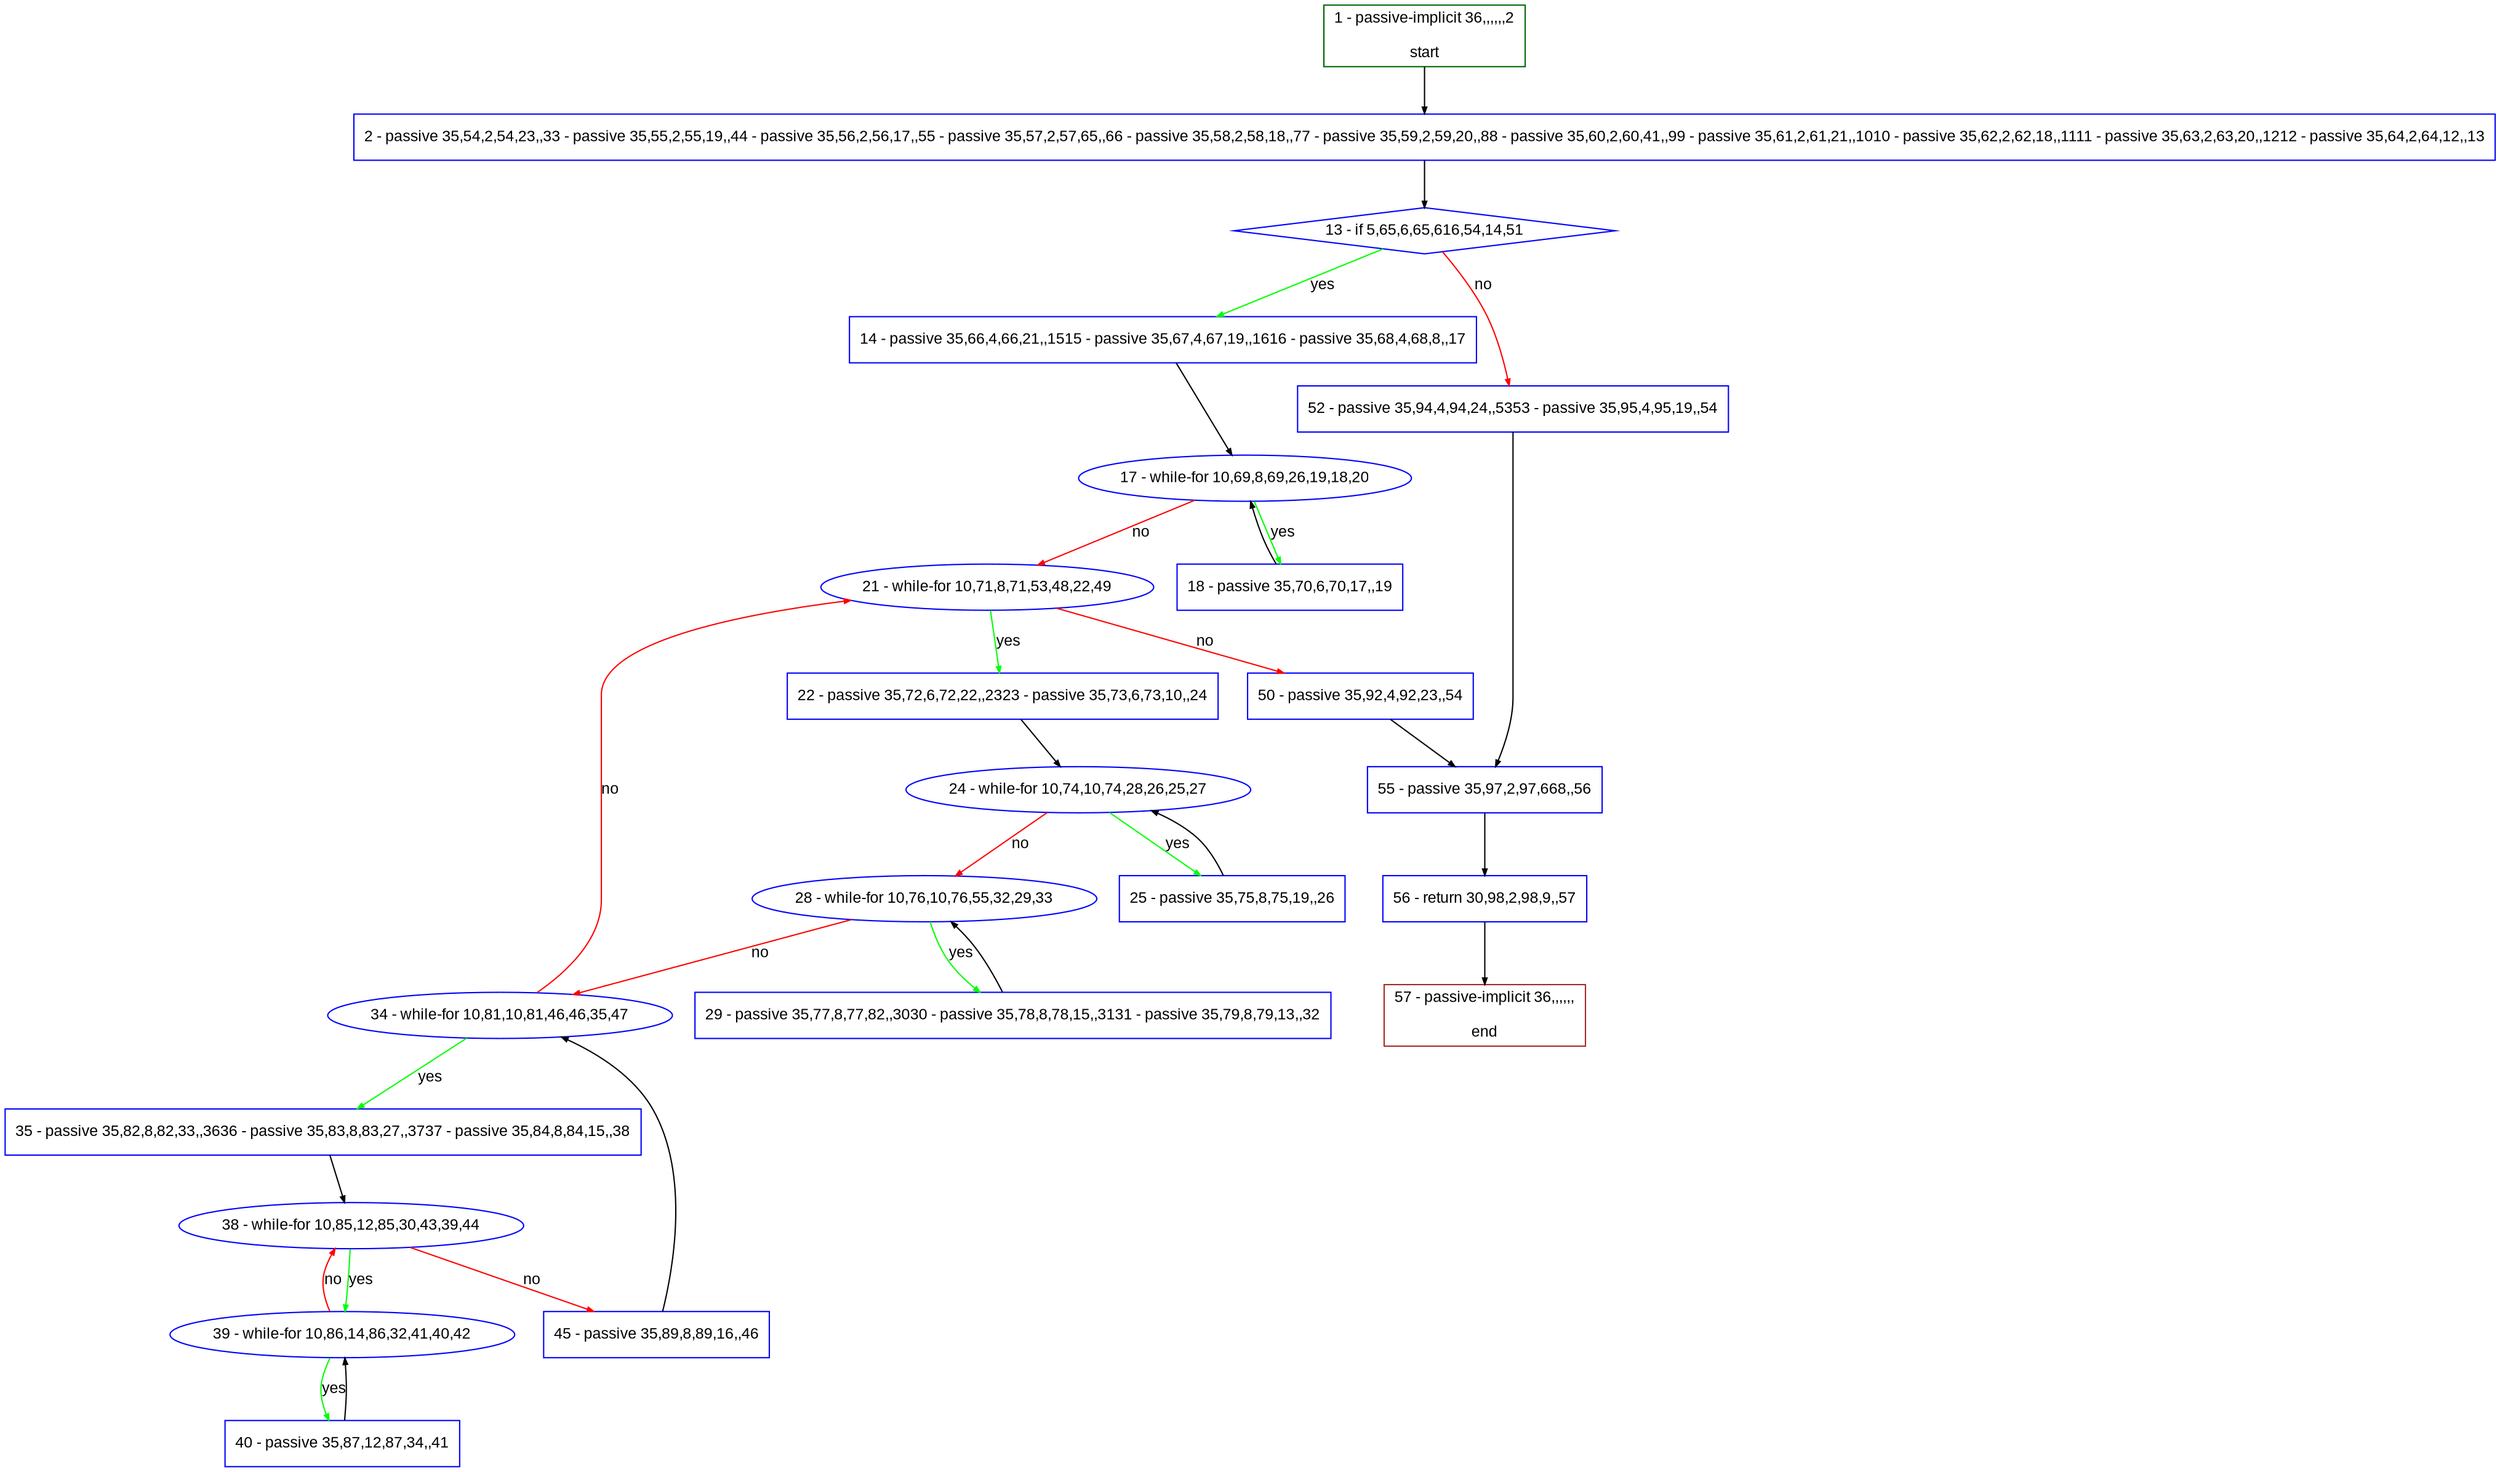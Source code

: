 digraph "" {
  graph [pack="true", label="", fontsize="12", packmode="clust", fontname="Arial", fillcolor="#FFFFCC", bgcolor="white", style="rounded,filled", compound="true"];
  node [node_initialized="no", label="", color="grey", fontsize="12", fillcolor="white", fontname="Arial", style="filled", shape="rectangle", compound="true", fixedsize="false"];
  edge [fontcolor="black", arrowhead="normal", arrowtail="none", arrowsize="0.5", ltail="", label="", color="black", fontsize="12", lhead="", fontname="Arial", dir="forward", compound="true"];
  __N1 [label="2 - passive 35,54,2,54,23,,33 - passive 35,55,2,55,19,,44 - passive 35,56,2,56,17,,55 - passive 35,57,2,57,65,,66 - passive 35,58,2,58,18,,77 - passive 35,59,2,59,20,,88 - passive 35,60,2,60,41,,99 - passive 35,61,2,61,21,,1010 - passive 35,62,2,62,18,,1111 - passive 35,63,2,63,20,,1212 - passive 35,64,2,64,12,,13", color="#0000ff", fillcolor="#ffffff", style="filled", shape="box"];
  __N2 [label="1 - passive-implicit 36,,,,,,2\n\nstart", color="#006400", fillcolor="#ffffff", style="filled", shape="box"];
  __N3 [label="13 - if 5,65,6,65,616,54,14,51", color="#0000ff", fillcolor="#ffffff", style="filled", shape="diamond"];
  __N4 [label="14 - passive 35,66,4,66,21,,1515 - passive 35,67,4,67,19,,1616 - passive 35,68,4,68,8,,17", color="#0000ff", fillcolor="#ffffff", style="filled", shape="box"];
  __N5 [label="52 - passive 35,94,4,94,24,,5353 - passive 35,95,4,95,19,,54", color="#0000ff", fillcolor="#ffffff", style="filled", shape="box"];
  __N6 [label="17 - while-for 10,69,8,69,26,19,18,20", color="#0000ff", fillcolor="#ffffff", style="filled", shape="oval"];
  __N7 [label="18 - passive 35,70,6,70,17,,19", color="#0000ff", fillcolor="#ffffff", style="filled", shape="box"];
  __N8 [label="21 - while-for 10,71,8,71,53,48,22,49", color="#0000ff", fillcolor="#ffffff", style="filled", shape="oval"];
  __N9 [label="22 - passive 35,72,6,72,22,,2323 - passive 35,73,6,73,10,,24", color="#0000ff", fillcolor="#ffffff", style="filled", shape="box"];
  __N10 [label="50 - passive 35,92,4,92,23,,54", color="#0000ff", fillcolor="#ffffff", style="filled", shape="box"];
  __N11 [label="24 - while-for 10,74,10,74,28,26,25,27", color="#0000ff", fillcolor="#ffffff", style="filled", shape="oval"];
  __N12 [label="25 - passive 35,75,8,75,19,,26", color="#0000ff", fillcolor="#ffffff", style="filled", shape="box"];
  __N13 [label="28 - while-for 10,76,10,76,55,32,29,33", color="#0000ff", fillcolor="#ffffff", style="filled", shape="oval"];
  __N14 [label="29 - passive 35,77,8,77,82,,3030 - passive 35,78,8,78,15,,3131 - passive 35,79,8,79,13,,32", color="#0000ff", fillcolor="#ffffff", style="filled", shape="box"];
  __N15 [label="34 - while-for 10,81,10,81,46,46,35,47", color="#0000ff", fillcolor="#ffffff", style="filled", shape="oval"];
  __N16 [label="35 - passive 35,82,8,82,33,,3636 - passive 35,83,8,83,27,,3737 - passive 35,84,8,84,15,,38", color="#0000ff", fillcolor="#ffffff", style="filled", shape="box"];
  __N17 [label="38 - while-for 10,85,12,85,30,43,39,44", color="#0000ff", fillcolor="#ffffff", style="filled", shape="oval"];
  __N18 [label="39 - while-for 10,86,14,86,32,41,40,42", color="#0000ff", fillcolor="#ffffff", style="filled", shape="oval"];
  __N19 [label="45 - passive 35,89,8,89,16,,46", color="#0000ff", fillcolor="#ffffff", style="filled", shape="box"];
  __N20 [label="40 - passive 35,87,12,87,34,,41", color="#0000ff", fillcolor="#ffffff", style="filled", shape="box"];
  __N21 [label="55 - passive 35,97,2,97,668,,56", color="#0000ff", fillcolor="#ffffff", style="filled", shape="box"];
  __N22 [label="56 - return 30,98,2,98,9,,57", color="#0000ff", fillcolor="#ffffff", style="filled", shape="box"];
  __N23 [label="57 - passive-implicit 36,,,,,,\n\nend", color="#a52a2a", fillcolor="#ffffff", style="filled", shape="box"];
  __N2 -> __N1 [arrowhead="normal", arrowtail="none", color="#000000", label="", dir="forward"];
  __N1 -> __N3 [arrowhead="normal", arrowtail="none", color="#000000", label="", dir="forward"];
  __N3 -> __N4 [arrowhead="normal", arrowtail="none", color="#00ff00", label="yes", dir="forward"];
  __N3 -> __N5 [arrowhead="normal", arrowtail="none", color="#ff0000", label="no", dir="forward"];
  __N4 -> __N6 [arrowhead="normal", arrowtail="none", color="#000000", label="", dir="forward"];
  __N6 -> __N7 [arrowhead="normal", arrowtail="none", color="#00ff00", label="yes", dir="forward"];
  __N7 -> __N6 [arrowhead="normal", arrowtail="none", color="#000000", label="", dir="forward"];
  __N6 -> __N8 [arrowhead="normal", arrowtail="none", color="#ff0000", label="no", dir="forward"];
  __N8 -> __N9 [arrowhead="normal", arrowtail="none", color="#00ff00", label="yes", dir="forward"];
  __N8 -> __N10 [arrowhead="normal", arrowtail="none", color="#ff0000", label="no", dir="forward"];
  __N9 -> __N11 [arrowhead="normal", arrowtail="none", color="#000000", label="", dir="forward"];
  __N11 -> __N12 [arrowhead="normal", arrowtail="none", color="#00ff00", label="yes", dir="forward"];
  __N12 -> __N11 [arrowhead="normal", arrowtail="none", color="#000000", label="", dir="forward"];
  __N11 -> __N13 [arrowhead="normal", arrowtail="none", color="#ff0000", label="no", dir="forward"];
  __N13 -> __N14 [arrowhead="normal", arrowtail="none", color="#00ff00", label="yes", dir="forward"];
  __N14 -> __N13 [arrowhead="normal", arrowtail="none", color="#000000", label="", dir="forward"];
  __N13 -> __N15 [arrowhead="normal", arrowtail="none", color="#ff0000", label="no", dir="forward"];
  __N15 -> __N8 [arrowhead="normal", arrowtail="none", color="#ff0000", label="no", dir="forward"];
  __N15 -> __N16 [arrowhead="normal", arrowtail="none", color="#00ff00", label="yes", dir="forward"];
  __N16 -> __N17 [arrowhead="normal", arrowtail="none", color="#000000", label="", dir="forward"];
  __N17 -> __N18 [arrowhead="normal", arrowtail="none", color="#00ff00", label="yes", dir="forward"];
  __N18 -> __N17 [arrowhead="normal", arrowtail="none", color="#ff0000", label="no", dir="forward"];
  __N17 -> __N19 [arrowhead="normal", arrowtail="none", color="#ff0000", label="no", dir="forward"];
  __N18 -> __N20 [arrowhead="normal", arrowtail="none", color="#00ff00", label="yes", dir="forward"];
  __N20 -> __N18 [arrowhead="normal", arrowtail="none", color="#000000", label="", dir="forward"];
  __N19 -> __N15 [arrowhead="normal", arrowtail="none", color="#000000", label="", dir="forward"];
  __N10 -> __N21 [arrowhead="normal", arrowtail="none", color="#000000", label="", dir="forward"];
  __N5 -> __N21 [arrowhead="normal", arrowtail="none", color="#000000", label="", dir="forward"];
  __N21 -> __N22 [arrowhead="normal", arrowtail="none", color="#000000", label="", dir="forward"];
  __N22 -> __N23 [arrowhead="normal", arrowtail="none", color="#000000", label="", dir="forward"];
}
